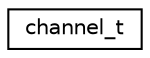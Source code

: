 digraph "Graphical Class Hierarchy"
{
  edge [fontname="Helvetica",fontsize="10",labelfontname="Helvetica",labelfontsize="10"];
  node [fontname="Helvetica",fontsize="10",shape=record];
  rankdir="LR";
  Node0 [label="channel_t",height=0.2,width=0.4,color="black", fillcolor="white", style="filled",URL="$structchannel__t.html"];
}
